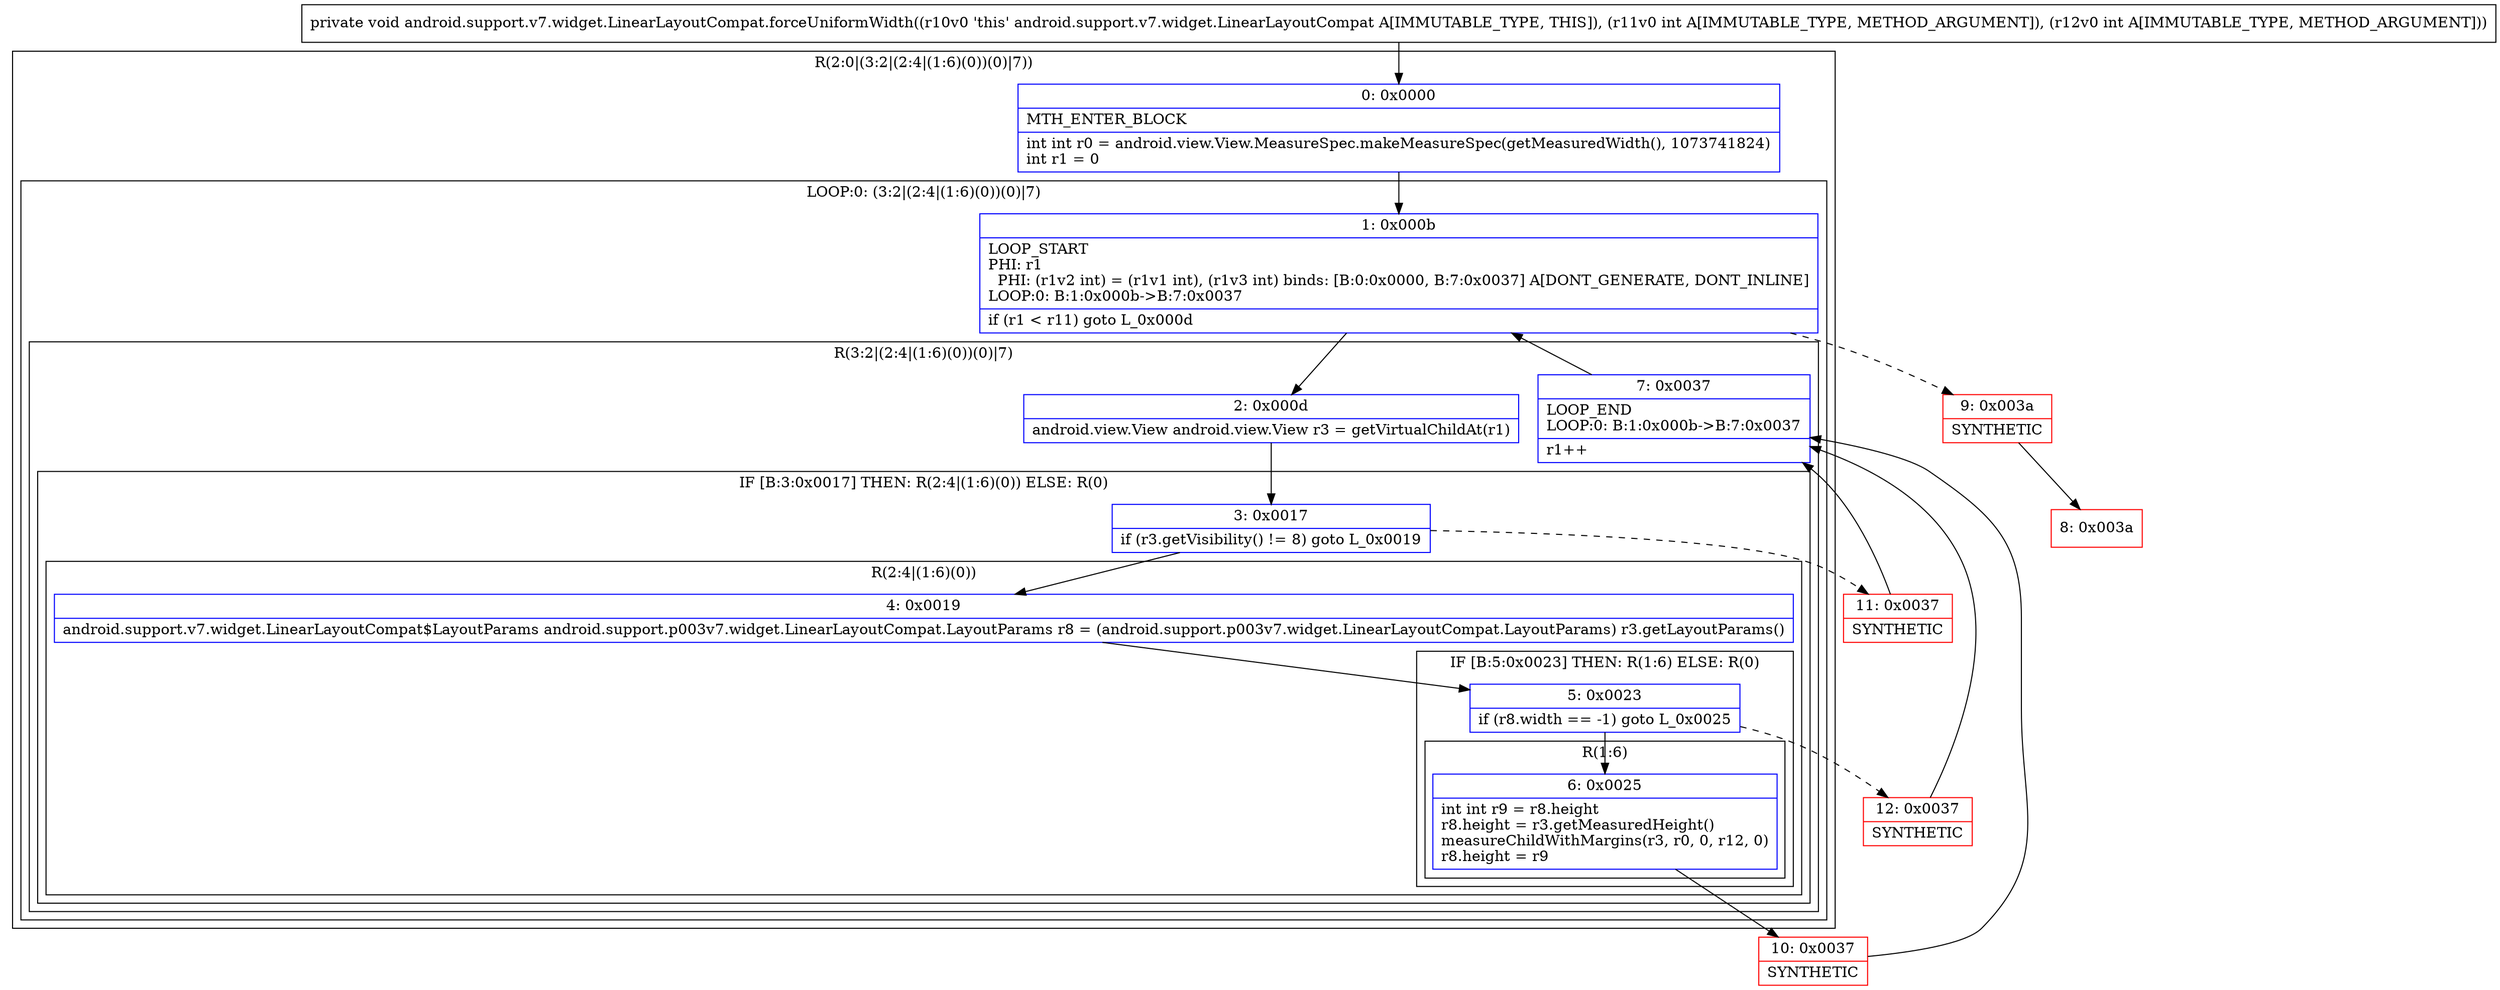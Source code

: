 digraph "CFG forandroid.support.v7.widget.LinearLayoutCompat.forceUniformWidth(II)V" {
subgraph cluster_Region_538276336 {
label = "R(2:0|(3:2|(2:4|(1:6)(0))(0)|7))";
node [shape=record,color=blue];
Node_0 [shape=record,label="{0\:\ 0x0000|MTH_ENTER_BLOCK\l|int int r0 = android.view.View.MeasureSpec.makeMeasureSpec(getMeasuredWidth(), 1073741824)\lint r1 = 0\l}"];
subgraph cluster_LoopRegion_2056621017 {
label = "LOOP:0: (3:2|(2:4|(1:6)(0))(0)|7)";
node [shape=record,color=blue];
Node_1 [shape=record,label="{1\:\ 0x000b|LOOP_START\lPHI: r1 \l  PHI: (r1v2 int) = (r1v1 int), (r1v3 int) binds: [B:0:0x0000, B:7:0x0037] A[DONT_GENERATE, DONT_INLINE]\lLOOP:0: B:1:0x000b\-\>B:7:0x0037\l|if (r1 \< r11) goto L_0x000d\l}"];
subgraph cluster_Region_386002943 {
label = "R(3:2|(2:4|(1:6)(0))(0)|7)";
node [shape=record,color=blue];
Node_2 [shape=record,label="{2\:\ 0x000d|android.view.View android.view.View r3 = getVirtualChildAt(r1)\l}"];
subgraph cluster_IfRegion_479237662 {
label = "IF [B:3:0x0017] THEN: R(2:4|(1:6)(0)) ELSE: R(0)";
node [shape=record,color=blue];
Node_3 [shape=record,label="{3\:\ 0x0017|if (r3.getVisibility() != 8) goto L_0x0019\l}"];
subgraph cluster_Region_51122718 {
label = "R(2:4|(1:6)(0))";
node [shape=record,color=blue];
Node_4 [shape=record,label="{4\:\ 0x0019|android.support.v7.widget.LinearLayoutCompat$LayoutParams android.support.p003v7.widget.LinearLayoutCompat.LayoutParams r8 = (android.support.p003v7.widget.LinearLayoutCompat.LayoutParams) r3.getLayoutParams()\l}"];
subgraph cluster_IfRegion_1435601637 {
label = "IF [B:5:0x0023] THEN: R(1:6) ELSE: R(0)";
node [shape=record,color=blue];
Node_5 [shape=record,label="{5\:\ 0x0023|if (r8.width == \-1) goto L_0x0025\l}"];
subgraph cluster_Region_648488070 {
label = "R(1:6)";
node [shape=record,color=blue];
Node_6 [shape=record,label="{6\:\ 0x0025|int int r9 = r8.height\lr8.height = r3.getMeasuredHeight()\lmeasureChildWithMargins(r3, r0, 0, r12, 0)\lr8.height = r9\l}"];
}
subgraph cluster_Region_881631264 {
label = "R(0)";
node [shape=record,color=blue];
}
}
}
subgraph cluster_Region_1349459531 {
label = "R(0)";
node [shape=record,color=blue];
}
}
Node_7 [shape=record,label="{7\:\ 0x0037|LOOP_END\lLOOP:0: B:1:0x000b\-\>B:7:0x0037\l|r1++\l}"];
}
}
}
Node_8 [shape=record,color=red,label="{8\:\ 0x003a}"];
Node_9 [shape=record,color=red,label="{9\:\ 0x003a|SYNTHETIC\l}"];
Node_10 [shape=record,color=red,label="{10\:\ 0x0037|SYNTHETIC\l}"];
Node_11 [shape=record,color=red,label="{11\:\ 0x0037|SYNTHETIC\l}"];
Node_12 [shape=record,color=red,label="{12\:\ 0x0037|SYNTHETIC\l}"];
MethodNode[shape=record,label="{private void android.support.v7.widget.LinearLayoutCompat.forceUniformWidth((r10v0 'this' android.support.v7.widget.LinearLayoutCompat A[IMMUTABLE_TYPE, THIS]), (r11v0 int A[IMMUTABLE_TYPE, METHOD_ARGUMENT]), (r12v0 int A[IMMUTABLE_TYPE, METHOD_ARGUMENT])) }"];
MethodNode -> Node_0;
Node_0 -> Node_1;
Node_1 -> Node_2;
Node_1 -> Node_9[style=dashed];
Node_2 -> Node_3;
Node_3 -> Node_4;
Node_3 -> Node_11[style=dashed];
Node_4 -> Node_5;
Node_5 -> Node_6;
Node_5 -> Node_12[style=dashed];
Node_6 -> Node_10;
Node_7 -> Node_1;
Node_9 -> Node_8;
Node_10 -> Node_7;
Node_11 -> Node_7;
Node_12 -> Node_7;
}

